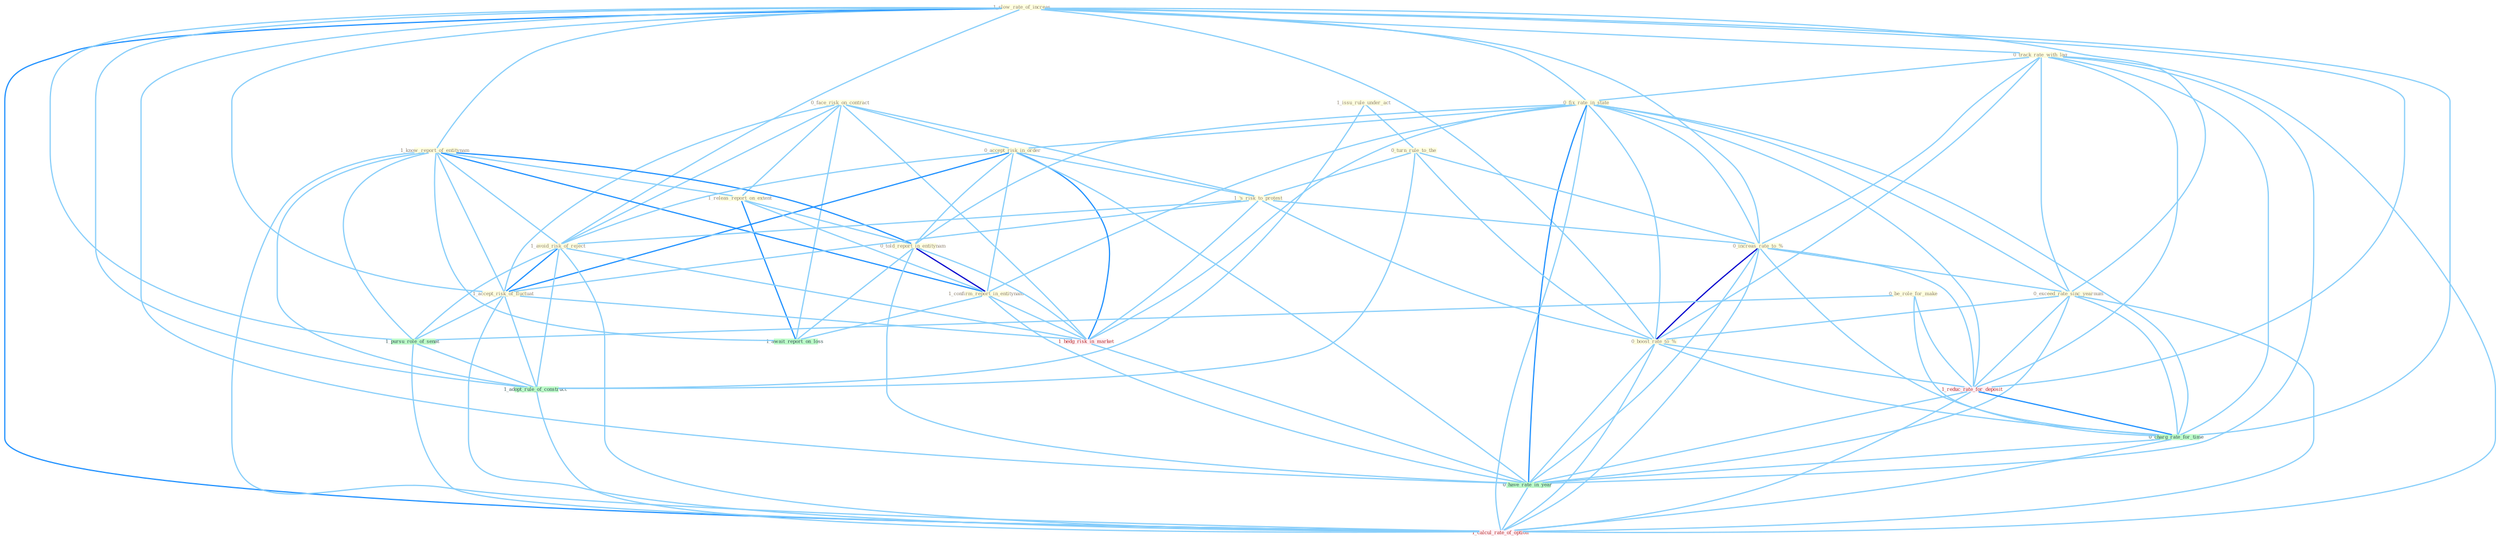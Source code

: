 Graph G{ 
    node
    [shape=polygon,style=filled,width=.5,height=.06,color="#BDFCC9",fixedsize=true,fontsize=4,
    fontcolor="#2f4f4f"];
    {node
    [color="#ffffe0", fontcolor="#8b7d6b"] "1_slow_rate_of_increas " "0_track_rate_with_lag " "0_face_risk_on_contract " "0_fix_rate_in_state " "1_know_report_of_entitynam " "0_accept_risk_in_order " "1_issu_rule_under_act " "0_turn_rule_to_the " "1_releas_report_on_extent " "1_'s_risk_to_protest " "0_increas_rate_to_% " "1_avoid_risk_of_reject " "1_accept_risk_of_fluctuat " "0_exceed_rate_sinc_yearnum " "0_told_report_in_entitynam " "0_boost_rate_to_% " "0_be_role_for_make " "1_confirm_report_in_entitynam "}
{node [color="#fff0f5", fontcolor="#b22222"] "1_reduc_rate_for_deposit " "1_hedg_risk_in_market " "1_calcul_rate_of_option "}
edge [color="#B0E2FF"];

	"1_slow_rate_of_increas " -- "0_track_rate_with_lag " [w="1", color="#87cefa" ];
	"1_slow_rate_of_increas " -- "0_fix_rate_in_state " [w="1", color="#87cefa" ];
	"1_slow_rate_of_increas " -- "1_know_report_of_entitynam " [w="1", color="#87cefa" ];
	"1_slow_rate_of_increas " -- "0_increas_rate_to_% " [w="1", color="#87cefa" ];
	"1_slow_rate_of_increas " -- "1_avoid_risk_of_reject " [w="1", color="#87cefa" ];
	"1_slow_rate_of_increas " -- "1_accept_risk_of_fluctuat " [w="1", color="#87cefa" ];
	"1_slow_rate_of_increas " -- "0_exceed_rate_sinc_yearnum " [w="1", color="#87cefa" ];
	"1_slow_rate_of_increas " -- "0_boost_rate_to_% " [w="1", color="#87cefa" ];
	"1_slow_rate_of_increas " -- "1_pursu_role_of_senat " [w="1", color="#87cefa" ];
	"1_slow_rate_of_increas " -- "1_reduc_rate_for_deposit " [w="1", color="#87cefa" ];
	"1_slow_rate_of_increas " -- "0_charg_rate_for_time " [w="1", color="#87cefa" ];
	"1_slow_rate_of_increas " -- "1_adopt_rule_of_construct " [w="1", color="#87cefa" ];
	"1_slow_rate_of_increas " -- "0_have_rate_in_year " [w="1", color="#87cefa" ];
	"1_slow_rate_of_increas " -- "1_calcul_rate_of_option " [w="2", color="#1e90ff" , len=0.8];
	"0_track_rate_with_lag " -- "0_fix_rate_in_state " [w="1", color="#87cefa" ];
	"0_track_rate_with_lag " -- "0_increas_rate_to_% " [w="1", color="#87cefa" ];
	"0_track_rate_with_lag " -- "0_exceed_rate_sinc_yearnum " [w="1", color="#87cefa" ];
	"0_track_rate_with_lag " -- "0_boost_rate_to_% " [w="1", color="#87cefa" ];
	"0_track_rate_with_lag " -- "1_reduc_rate_for_deposit " [w="1", color="#87cefa" ];
	"0_track_rate_with_lag " -- "0_charg_rate_for_time " [w="1", color="#87cefa" ];
	"0_track_rate_with_lag " -- "0_have_rate_in_year " [w="1", color="#87cefa" ];
	"0_track_rate_with_lag " -- "1_calcul_rate_of_option " [w="1", color="#87cefa" ];
	"0_face_risk_on_contract " -- "0_accept_risk_in_order " [w="1", color="#87cefa" ];
	"0_face_risk_on_contract " -- "1_releas_report_on_extent " [w="1", color="#87cefa" ];
	"0_face_risk_on_contract " -- "1_'s_risk_to_protest " [w="1", color="#87cefa" ];
	"0_face_risk_on_contract " -- "1_avoid_risk_of_reject " [w="1", color="#87cefa" ];
	"0_face_risk_on_contract " -- "1_accept_risk_of_fluctuat " [w="1", color="#87cefa" ];
	"0_face_risk_on_contract " -- "1_await_report_on_loss " [w="1", color="#87cefa" ];
	"0_face_risk_on_contract " -- "1_hedg_risk_in_market " [w="1", color="#87cefa" ];
	"0_fix_rate_in_state " -- "0_accept_risk_in_order " [w="1", color="#87cefa" ];
	"0_fix_rate_in_state " -- "0_increas_rate_to_% " [w="1", color="#87cefa" ];
	"0_fix_rate_in_state " -- "0_exceed_rate_sinc_yearnum " [w="1", color="#87cefa" ];
	"0_fix_rate_in_state " -- "0_told_report_in_entitynam " [w="1", color="#87cefa" ];
	"0_fix_rate_in_state " -- "0_boost_rate_to_% " [w="1", color="#87cefa" ];
	"0_fix_rate_in_state " -- "1_confirm_report_in_entitynam " [w="1", color="#87cefa" ];
	"0_fix_rate_in_state " -- "1_reduc_rate_for_deposit " [w="1", color="#87cefa" ];
	"0_fix_rate_in_state " -- "0_charg_rate_for_time " [w="1", color="#87cefa" ];
	"0_fix_rate_in_state " -- "1_hedg_risk_in_market " [w="1", color="#87cefa" ];
	"0_fix_rate_in_state " -- "0_have_rate_in_year " [w="2", color="#1e90ff" , len=0.8];
	"0_fix_rate_in_state " -- "1_calcul_rate_of_option " [w="1", color="#87cefa" ];
	"1_know_report_of_entitynam " -- "1_releas_report_on_extent " [w="1", color="#87cefa" ];
	"1_know_report_of_entitynam " -- "1_avoid_risk_of_reject " [w="1", color="#87cefa" ];
	"1_know_report_of_entitynam " -- "1_accept_risk_of_fluctuat " [w="1", color="#87cefa" ];
	"1_know_report_of_entitynam " -- "0_told_report_in_entitynam " [w="2", color="#1e90ff" , len=0.8];
	"1_know_report_of_entitynam " -- "1_confirm_report_in_entitynam " [w="2", color="#1e90ff" , len=0.8];
	"1_know_report_of_entitynam " -- "1_pursu_role_of_senat " [w="1", color="#87cefa" ];
	"1_know_report_of_entitynam " -- "1_await_report_on_loss " [w="1", color="#87cefa" ];
	"1_know_report_of_entitynam " -- "1_adopt_rule_of_construct " [w="1", color="#87cefa" ];
	"1_know_report_of_entitynam " -- "1_calcul_rate_of_option " [w="1", color="#87cefa" ];
	"0_accept_risk_in_order " -- "1_'s_risk_to_protest " [w="1", color="#87cefa" ];
	"0_accept_risk_in_order " -- "1_avoid_risk_of_reject " [w="1", color="#87cefa" ];
	"0_accept_risk_in_order " -- "1_accept_risk_of_fluctuat " [w="2", color="#1e90ff" , len=0.8];
	"0_accept_risk_in_order " -- "0_told_report_in_entitynam " [w="1", color="#87cefa" ];
	"0_accept_risk_in_order " -- "1_confirm_report_in_entitynam " [w="1", color="#87cefa" ];
	"0_accept_risk_in_order " -- "1_hedg_risk_in_market " [w="2", color="#1e90ff" , len=0.8];
	"0_accept_risk_in_order " -- "0_have_rate_in_year " [w="1", color="#87cefa" ];
	"1_issu_rule_under_act " -- "0_turn_rule_to_the " [w="1", color="#87cefa" ];
	"1_issu_rule_under_act " -- "1_adopt_rule_of_construct " [w="1", color="#87cefa" ];
	"0_turn_rule_to_the " -- "1_'s_risk_to_protest " [w="1", color="#87cefa" ];
	"0_turn_rule_to_the " -- "0_increas_rate_to_% " [w="1", color="#87cefa" ];
	"0_turn_rule_to_the " -- "0_boost_rate_to_% " [w="1", color="#87cefa" ];
	"0_turn_rule_to_the " -- "1_adopt_rule_of_construct " [w="1", color="#87cefa" ];
	"1_releas_report_on_extent " -- "0_told_report_in_entitynam " [w="1", color="#87cefa" ];
	"1_releas_report_on_extent " -- "1_confirm_report_in_entitynam " [w="1", color="#87cefa" ];
	"1_releas_report_on_extent " -- "1_await_report_on_loss " [w="2", color="#1e90ff" , len=0.8];
	"1_'s_risk_to_protest " -- "0_increas_rate_to_% " [w="1", color="#87cefa" ];
	"1_'s_risk_to_protest " -- "1_avoid_risk_of_reject " [w="1", color="#87cefa" ];
	"1_'s_risk_to_protest " -- "1_accept_risk_of_fluctuat " [w="1", color="#87cefa" ];
	"1_'s_risk_to_protest " -- "0_boost_rate_to_% " [w="1", color="#87cefa" ];
	"1_'s_risk_to_protest " -- "1_hedg_risk_in_market " [w="1", color="#87cefa" ];
	"0_increas_rate_to_% " -- "0_exceed_rate_sinc_yearnum " [w="1", color="#87cefa" ];
	"0_increas_rate_to_% " -- "0_boost_rate_to_% " [w="3", color="#0000cd" , len=0.6];
	"0_increas_rate_to_% " -- "1_reduc_rate_for_deposit " [w="1", color="#87cefa" ];
	"0_increas_rate_to_% " -- "0_charg_rate_for_time " [w="1", color="#87cefa" ];
	"0_increas_rate_to_% " -- "0_have_rate_in_year " [w="1", color="#87cefa" ];
	"0_increas_rate_to_% " -- "1_calcul_rate_of_option " [w="1", color="#87cefa" ];
	"1_avoid_risk_of_reject " -- "1_accept_risk_of_fluctuat " [w="2", color="#1e90ff" , len=0.8];
	"1_avoid_risk_of_reject " -- "1_pursu_role_of_senat " [w="1", color="#87cefa" ];
	"1_avoid_risk_of_reject " -- "1_adopt_rule_of_construct " [w="1", color="#87cefa" ];
	"1_avoid_risk_of_reject " -- "1_hedg_risk_in_market " [w="1", color="#87cefa" ];
	"1_avoid_risk_of_reject " -- "1_calcul_rate_of_option " [w="1", color="#87cefa" ];
	"1_accept_risk_of_fluctuat " -- "1_pursu_role_of_senat " [w="1", color="#87cefa" ];
	"1_accept_risk_of_fluctuat " -- "1_adopt_rule_of_construct " [w="1", color="#87cefa" ];
	"1_accept_risk_of_fluctuat " -- "1_hedg_risk_in_market " [w="1", color="#87cefa" ];
	"1_accept_risk_of_fluctuat " -- "1_calcul_rate_of_option " [w="1", color="#87cefa" ];
	"0_exceed_rate_sinc_yearnum " -- "0_boost_rate_to_% " [w="1", color="#87cefa" ];
	"0_exceed_rate_sinc_yearnum " -- "1_reduc_rate_for_deposit " [w="1", color="#87cefa" ];
	"0_exceed_rate_sinc_yearnum " -- "0_charg_rate_for_time " [w="1", color="#87cefa" ];
	"0_exceed_rate_sinc_yearnum " -- "0_have_rate_in_year " [w="1", color="#87cefa" ];
	"0_exceed_rate_sinc_yearnum " -- "1_calcul_rate_of_option " [w="1", color="#87cefa" ];
	"0_told_report_in_entitynam " -- "1_confirm_report_in_entitynam " [w="3", color="#0000cd" , len=0.6];
	"0_told_report_in_entitynam " -- "1_await_report_on_loss " [w="1", color="#87cefa" ];
	"0_told_report_in_entitynam " -- "1_hedg_risk_in_market " [w="1", color="#87cefa" ];
	"0_told_report_in_entitynam " -- "0_have_rate_in_year " [w="1", color="#87cefa" ];
	"0_boost_rate_to_% " -- "1_reduc_rate_for_deposit " [w="1", color="#87cefa" ];
	"0_boost_rate_to_% " -- "0_charg_rate_for_time " [w="1", color="#87cefa" ];
	"0_boost_rate_to_% " -- "0_have_rate_in_year " [w="1", color="#87cefa" ];
	"0_boost_rate_to_% " -- "1_calcul_rate_of_option " [w="1", color="#87cefa" ];
	"0_be_role_for_make " -- "1_pursu_role_of_senat " [w="1", color="#87cefa" ];
	"0_be_role_for_make " -- "1_reduc_rate_for_deposit " [w="1", color="#87cefa" ];
	"0_be_role_for_make " -- "0_charg_rate_for_time " [w="1", color="#87cefa" ];
	"1_confirm_report_in_entitynam " -- "1_await_report_on_loss " [w="1", color="#87cefa" ];
	"1_confirm_report_in_entitynam " -- "1_hedg_risk_in_market " [w="1", color="#87cefa" ];
	"1_confirm_report_in_entitynam " -- "0_have_rate_in_year " [w="1", color="#87cefa" ];
	"1_pursu_role_of_senat " -- "1_adopt_rule_of_construct " [w="1", color="#87cefa" ];
	"1_pursu_role_of_senat " -- "1_calcul_rate_of_option " [w="1", color="#87cefa" ];
	"1_reduc_rate_for_deposit " -- "0_charg_rate_for_time " [w="2", color="#1e90ff" , len=0.8];
	"1_reduc_rate_for_deposit " -- "0_have_rate_in_year " [w="1", color="#87cefa" ];
	"1_reduc_rate_for_deposit " -- "1_calcul_rate_of_option " [w="1", color="#87cefa" ];
	"0_charg_rate_for_time " -- "0_have_rate_in_year " [w="1", color="#87cefa" ];
	"0_charg_rate_for_time " -- "1_calcul_rate_of_option " [w="1", color="#87cefa" ];
	"1_adopt_rule_of_construct " -- "1_calcul_rate_of_option " [w="1", color="#87cefa" ];
	"1_hedg_risk_in_market " -- "0_have_rate_in_year " [w="1", color="#87cefa" ];
	"0_have_rate_in_year " -- "1_calcul_rate_of_option " [w="1", color="#87cefa" ];
}
